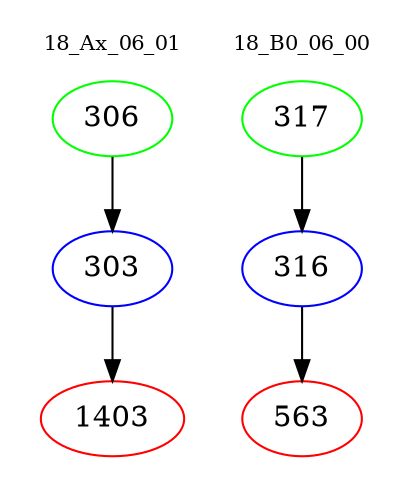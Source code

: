 digraph{
subgraph cluster_0 {
color = white
label = "18_Ax_06_01";
fontsize=10;
T0_306 [label="306", color="green"]
T0_306 -> T0_303 [color="black"]
T0_303 [label="303", color="blue"]
T0_303 -> T0_1403 [color="black"]
T0_1403 [label="1403", color="red"]
}
subgraph cluster_1 {
color = white
label = "18_B0_06_00";
fontsize=10;
T1_317 [label="317", color="green"]
T1_317 -> T1_316 [color="black"]
T1_316 [label="316", color="blue"]
T1_316 -> T1_563 [color="black"]
T1_563 [label="563", color="red"]
}
}
